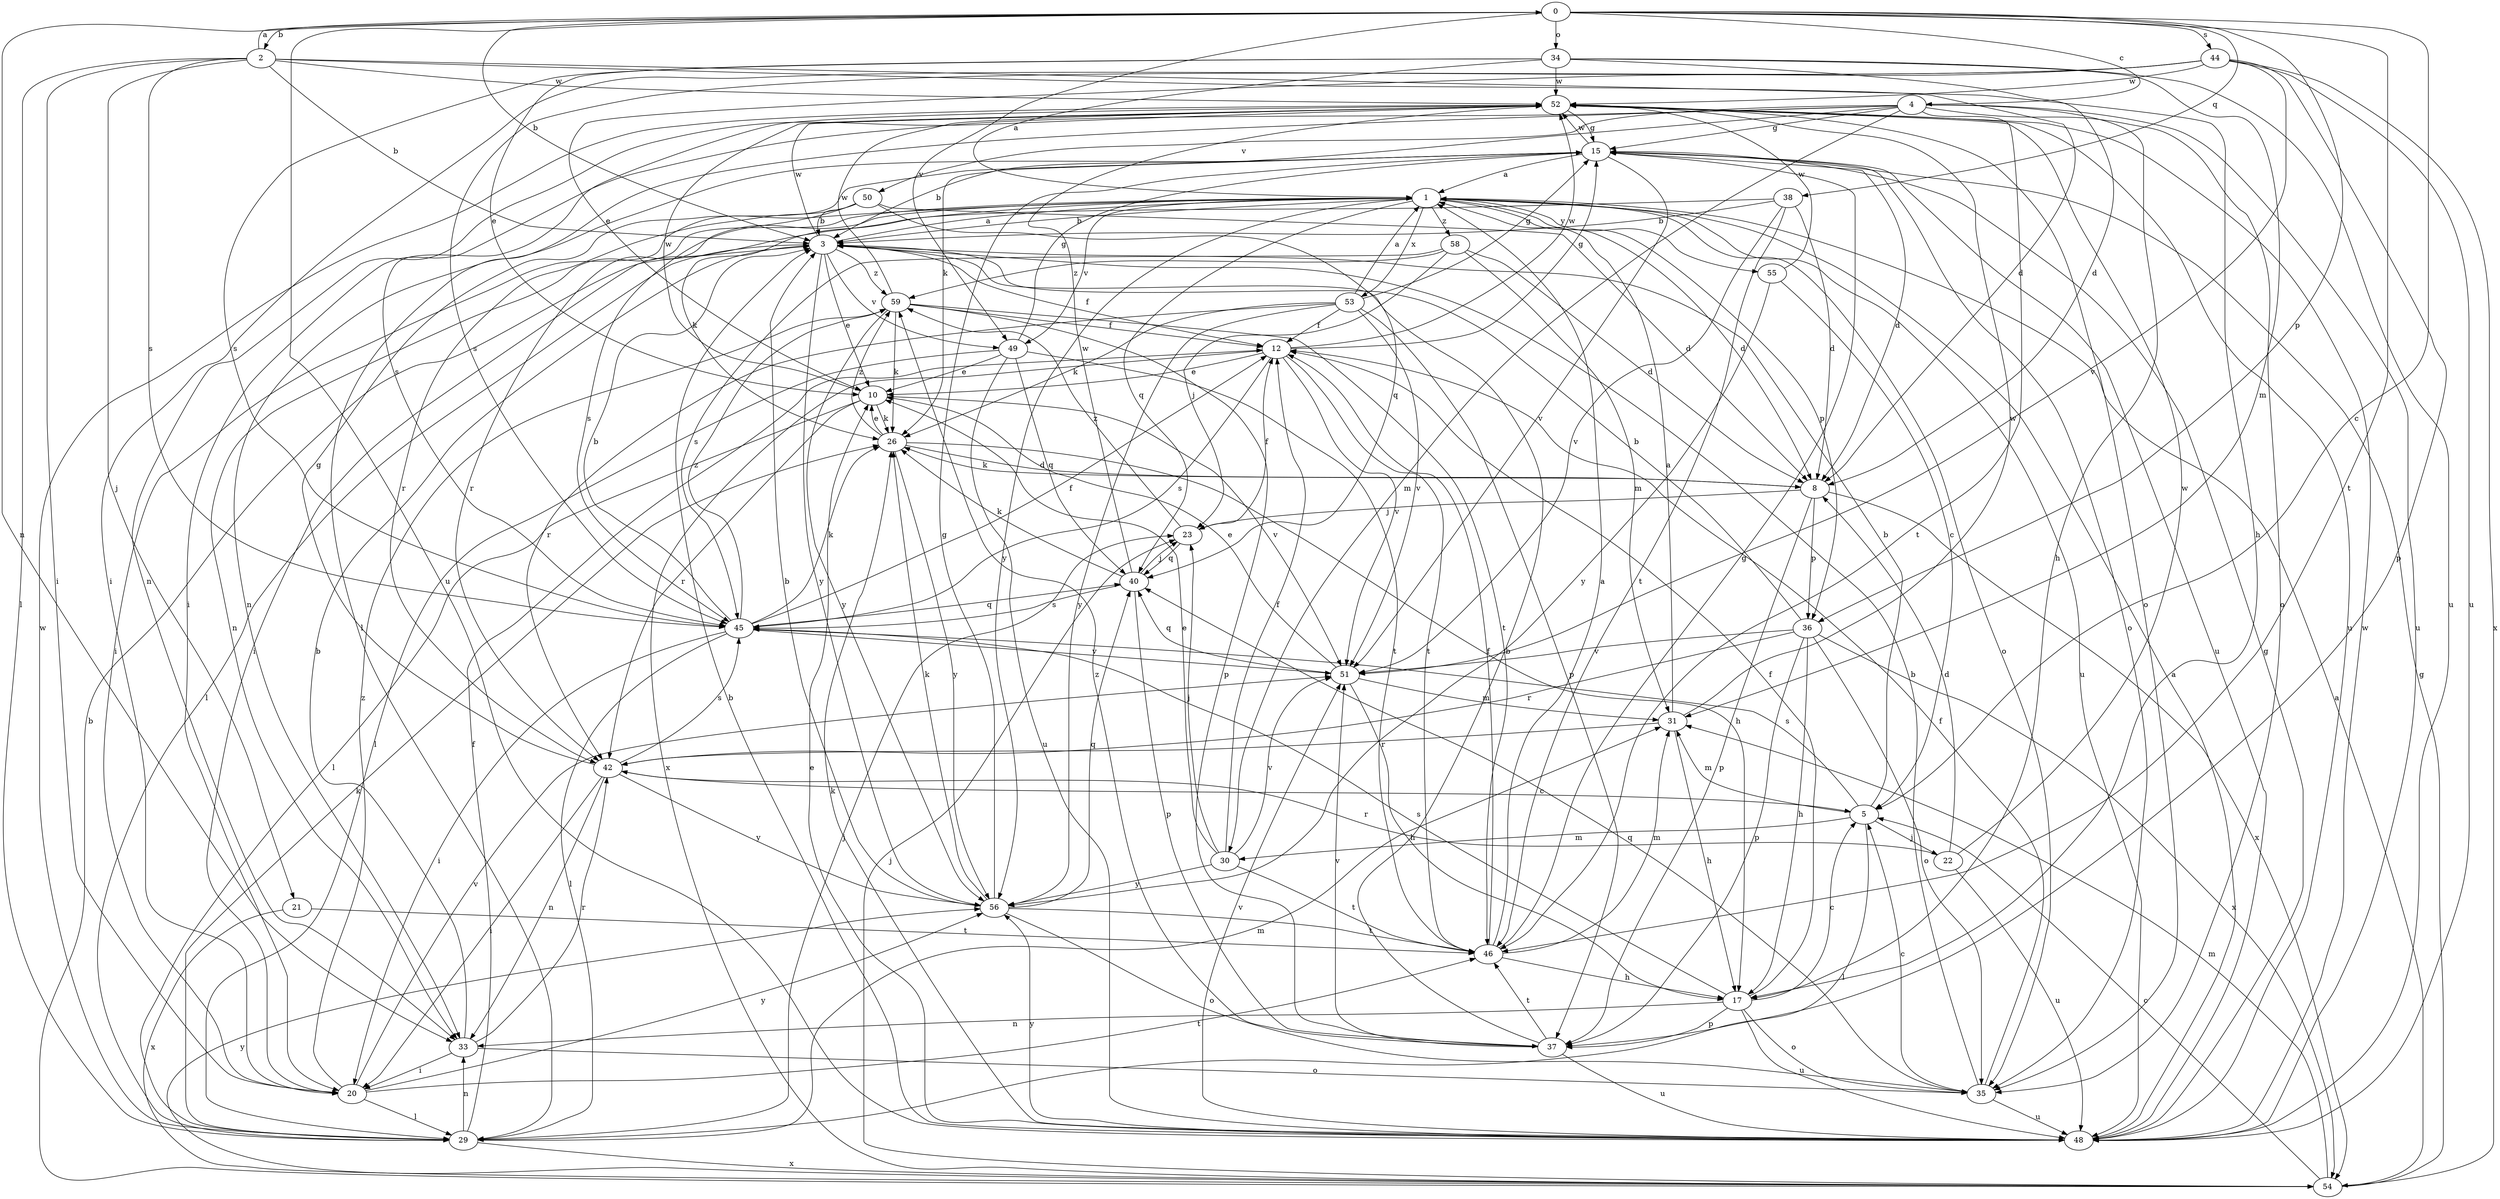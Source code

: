 strict digraph  {
0;
1;
2;
3;
4;
5;
8;
10;
12;
15;
17;
20;
21;
22;
23;
26;
29;
30;
31;
33;
34;
35;
36;
37;
38;
40;
42;
44;
45;
46;
48;
49;
50;
51;
52;
53;
54;
55;
56;
58;
59;
0 -> 2  [label=b];
0 -> 3  [label=b];
0 -> 4  [label=c];
0 -> 5  [label=c];
0 -> 33  [label=n];
0 -> 34  [label=o];
0 -> 36  [label=p];
0 -> 38  [label=q];
0 -> 44  [label=s];
0 -> 46  [label=t];
0 -> 48  [label=u];
0 -> 49  [label=v];
1 -> 3  [label=b];
1 -> 8  [label=d];
1 -> 20  [label=i];
1 -> 26  [label=k];
1 -> 33  [label=n];
1 -> 35  [label=o];
1 -> 36  [label=p];
1 -> 40  [label=q];
1 -> 42  [label=r];
1 -> 48  [label=u];
1 -> 49  [label=v];
1 -> 53  [label=x];
1 -> 55  [label=y];
1 -> 56  [label=y];
1 -> 58  [label=z];
2 -> 0  [label=a];
2 -> 3  [label=b];
2 -> 8  [label=d];
2 -> 17  [label=h];
2 -> 20  [label=i];
2 -> 21  [label=j];
2 -> 29  [label=l];
2 -> 45  [label=s];
2 -> 52  [label=w];
3 -> 1  [label=a];
3 -> 10  [label=e];
3 -> 12  [label=f];
3 -> 29  [label=l];
3 -> 49  [label=v];
3 -> 52  [label=w];
3 -> 56  [label=y];
3 -> 59  [label=z];
4 -> 15  [label=g];
4 -> 17  [label=h];
4 -> 20  [label=i];
4 -> 26  [label=k];
4 -> 29  [label=l];
4 -> 30  [label=m];
4 -> 35  [label=o];
4 -> 46  [label=t];
4 -> 48  [label=u];
4 -> 50  [label=v];
5 -> 3  [label=b];
5 -> 22  [label=j];
5 -> 29  [label=l];
5 -> 30  [label=m];
5 -> 31  [label=m];
5 -> 45  [label=s];
8 -> 23  [label=j];
8 -> 26  [label=k];
8 -> 36  [label=p];
8 -> 37  [label=p];
8 -> 54  [label=x];
10 -> 26  [label=k];
10 -> 29  [label=l];
10 -> 42  [label=r];
10 -> 51  [label=v];
10 -> 52  [label=w];
12 -> 10  [label=e];
12 -> 15  [label=g];
12 -> 45  [label=s];
12 -> 46  [label=t];
12 -> 51  [label=v];
12 -> 52  [label=w];
12 -> 54  [label=x];
15 -> 1  [label=a];
15 -> 3  [label=b];
15 -> 8  [label=d];
15 -> 33  [label=n];
15 -> 35  [label=o];
15 -> 48  [label=u];
15 -> 51  [label=v];
15 -> 52  [label=w];
17 -> 5  [label=c];
17 -> 12  [label=f];
17 -> 33  [label=n];
17 -> 35  [label=o];
17 -> 37  [label=p];
17 -> 45  [label=s];
17 -> 48  [label=u];
20 -> 29  [label=l];
20 -> 46  [label=t];
20 -> 51  [label=v];
20 -> 56  [label=y];
20 -> 59  [label=z];
21 -> 46  [label=t];
21 -> 54  [label=x];
22 -> 8  [label=d];
22 -> 42  [label=r];
22 -> 48  [label=u];
22 -> 52  [label=w];
23 -> 12  [label=f];
23 -> 40  [label=q];
23 -> 59  [label=z];
26 -> 8  [label=d];
26 -> 10  [label=e];
26 -> 17  [label=h];
26 -> 56  [label=y];
26 -> 59  [label=z];
29 -> 12  [label=f];
29 -> 23  [label=j];
29 -> 26  [label=k];
29 -> 31  [label=m];
29 -> 33  [label=n];
29 -> 52  [label=w];
29 -> 54  [label=x];
30 -> 10  [label=e];
30 -> 12  [label=f];
30 -> 23  [label=j];
30 -> 46  [label=t];
30 -> 51  [label=v];
30 -> 56  [label=y];
31 -> 1  [label=a];
31 -> 17  [label=h];
31 -> 42  [label=r];
31 -> 52  [label=w];
33 -> 3  [label=b];
33 -> 20  [label=i];
33 -> 35  [label=o];
33 -> 42  [label=r];
34 -> 1  [label=a];
34 -> 8  [label=d];
34 -> 10  [label=e];
34 -> 31  [label=m];
34 -> 45  [label=s];
34 -> 48  [label=u];
34 -> 52  [label=w];
35 -> 3  [label=b];
35 -> 5  [label=c];
35 -> 12  [label=f];
35 -> 40  [label=q];
35 -> 48  [label=u];
36 -> 3  [label=b];
36 -> 17  [label=h];
36 -> 35  [label=o];
36 -> 37  [label=p];
36 -> 42  [label=r];
36 -> 51  [label=v];
36 -> 54  [label=x];
37 -> 3  [label=b];
37 -> 46  [label=t];
37 -> 48  [label=u];
37 -> 51  [label=v];
37 -> 59  [label=z];
38 -> 3  [label=b];
38 -> 8  [label=d];
38 -> 20  [label=i];
38 -> 46  [label=t];
38 -> 51  [label=v];
40 -> 23  [label=j];
40 -> 26  [label=k];
40 -> 37  [label=p];
40 -> 45  [label=s];
40 -> 52  [label=w];
42 -> 5  [label=c];
42 -> 15  [label=g];
42 -> 20  [label=i];
42 -> 33  [label=n];
42 -> 45  [label=s];
42 -> 56  [label=y];
44 -> 10  [label=e];
44 -> 20  [label=i];
44 -> 37  [label=p];
44 -> 45  [label=s];
44 -> 48  [label=u];
44 -> 51  [label=v];
44 -> 52  [label=w];
44 -> 54  [label=x];
45 -> 3  [label=b];
45 -> 12  [label=f];
45 -> 20  [label=i];
45 -> 26  [label=k];
45 -> 29  [label=l];
45 -> 40  [label=q];
45 -> 51  [label=v];
45 -> 59  [label=z];
46 -> 1  [label=a];
46 -> 12  [label=f];
46 -> 15  [label=g];
46 -> 17  [label=h];
46 -> 31  [label=m];
48 -> 1  [label=a];
48 -> 3  [label=b];
48 -> 10  [label=e];
48 -> 15  [label=g];
48 -> 26  [label=k];
48 -> 51  [label=v];
48 -> 52  [label=w];
48 -> 56  [label=y];
49 -> 10  [label=e];
49 -> 15  [label=g];
49 -> 29  [label=l];
49 -> 40  [label=q];
49 -> 46  [label=t];
49 -> 48  [label=u];
50 -> 3  [label=b];
50 -> 8  [label=d];
50 -> 40  [label=q];
50 -> 42  [label=r];
50 -> 45  [label=s];
51 -> 10  [label=e];
51 -> 17  [label=h];
51 -> 31  [label=m];
51 -> 40  [label=q];
52 -> 15  [label=g];
52 -> 33  [label=n];
52 -> 35  [label=o];
52 -> 45  [label=s];
52 -> 48  [label=u];
53 -> 1  [label=a];
53 -> 12  [label=f];
53 -> 15  [label=g];
53 -> 26  [label=k];
53 -> 37  [label=p];
53 -> 42  [label=r];
53 -> 51  [label=v];
53 -> 56  [label=y];
54 -> 1  [label=a];
54 -> 3  [label=b];
54 -> 5  [label=c];
54 -> 15  [label=g];
54 -> 23  [label=j];
54 -> 31  [label=m];
54 -> 56  [label=y];
55 -> 5  [label=c];
55 -> 52  [label=w];
55 -> 56  [label=y];
56 -> 3  [label=b];
56 -> 15  [label=g];
56 -> 26  [label=k];
56 -> 35  [label=o];
56 -> 40  [label=q];
56 -> 46  [label=t];
58 -> 8  [label=d];
58 -> 23  [label=j];
58 -> 31  [label=m];
58 -> 45  [label=s];
58 -> 59  [label=z];
59 -> 12  [label=f];
59 -> 26  [label=k];
59 -> 37  [label=p];
59 -> 46  [label=t];
59 -> 52  [label=w];
59 -> 56  [label=y];
}
